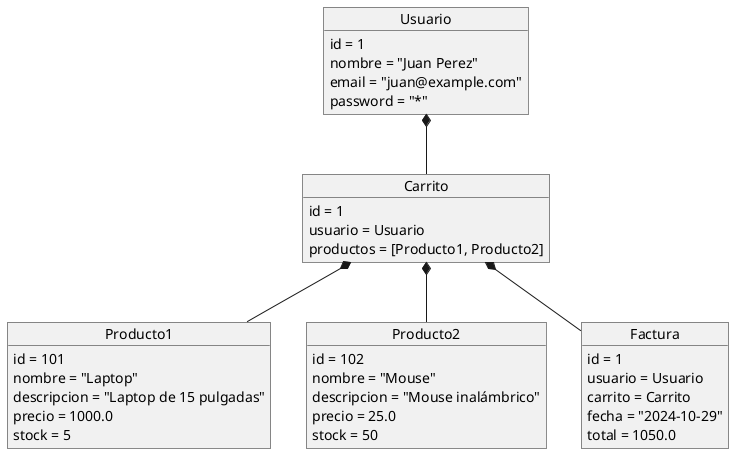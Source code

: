@startuml
object Usuario {
  id = 1
  nombre = "Juan Perez"
  email = "juan@example.com"
  password = "*"
}

object Producto1 {
  id = 101
  nombre = "Laptop"
  descripcion = "Laptop de 15 pulgadas"
  precio = 1000.0
  stock = 5
}

object Producto2 {
  id = 102
  nombre = "Mouse"
  descripcion = "Mouse inalámbrico"
  precio = 25.0
  stock = 50
}

object Carrito {
  id = 1
  usuario = Usuario
  productos = [Producto1, Producto2]
}

object Factura {
  id = 1
  usuario = Usuario
  carrito = Carrito
  fecha = "2024-10-29"
  total = 1050.0
}

Usuario *-- Carrito
Carrito *-- Producto1
Carrito *-- Producto2
Carrito *-- Factura
@enduml